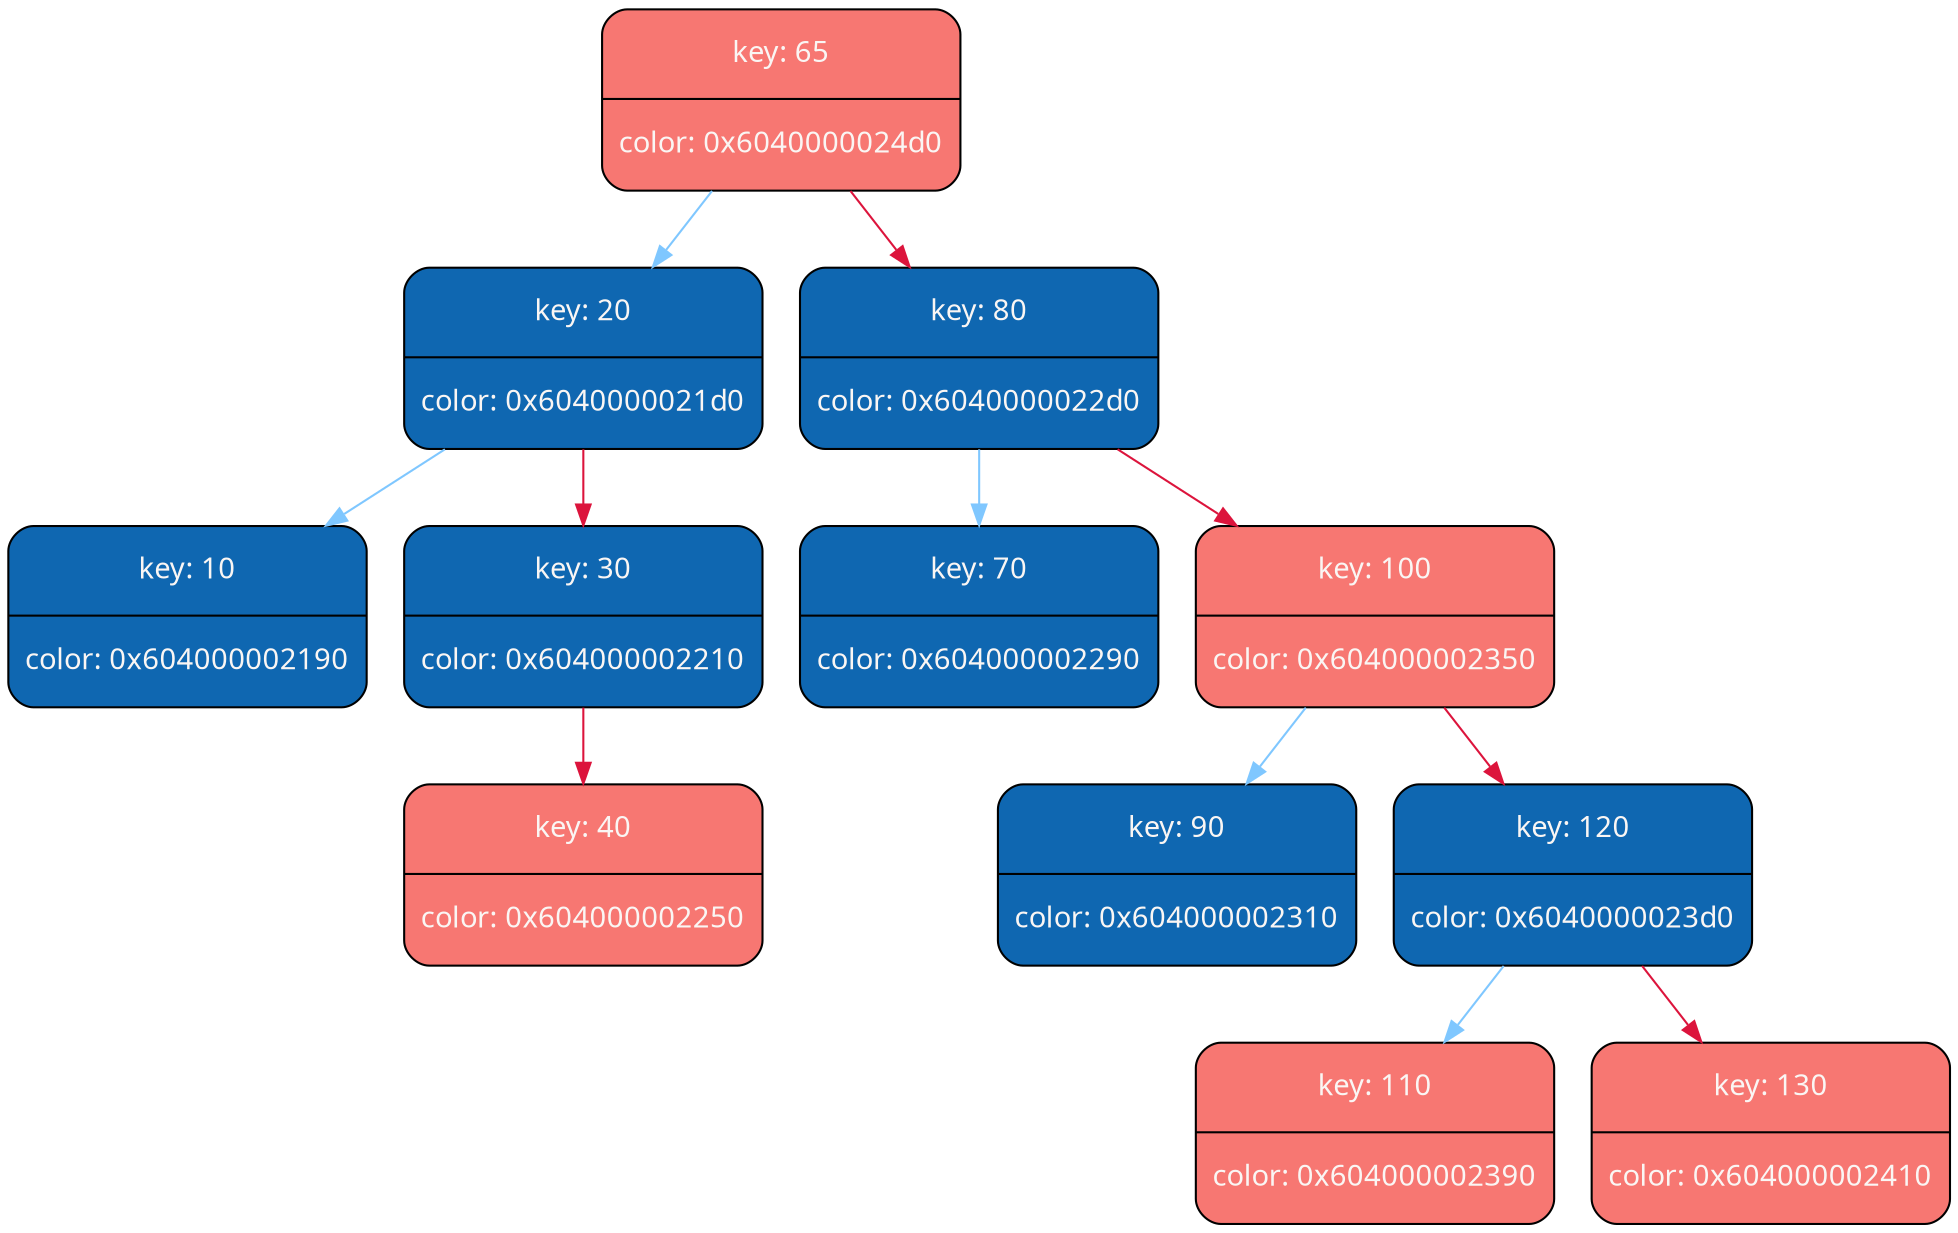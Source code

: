 digraph   
{
rankdir = ""
splines = "true"

node0x6040000024d0 [shape      = "Mrecord", width = 1.1, height = 1.21,  fillcolor   = "#F77772", style = "filled", fontcolor= " #FAF6F4", fontname = "Calibri", color = "1", label = "{key: 65| color: 0x6040000024d0}"]
node0x6040000024d0 -> node0x6040000021d0 [color = "#7FC7FF", style = "", constraint = true, fillcolor = "#7FC7FF",   fontcolor = "", fontname = "Calibri", label = ""];
node0x6040000021d0 [shape      = "Mrecord", width = 1.1, height = 1.21,  fillcolor   = "#0F67B1", style = "filled", fontcolor= " #FAF6F4", fontname = "Calibri", color = "0", label = "{key: 20| color: 0x6040000021d0}"]
node0x6040000021d0 -> node0x604000002190 [color = "#7FC7FF", style = "", constraint = true, fillcolor = "#7FC7FF",   fontcolor = "", fontname = "Calibri", label = ""];
node0x604000002190 [shape      = "Mrecord", width = 1.1, height = 1.21,  fillcolor   = "#0F67B1", style = "filled", fontcolor= " #FAF6F4", fontname = "Calibri", color = "0", label = "{key: 10| color: 0x604000002190}"]
node0x6040000021d0 -> node0x604000002210 [color = "#DC143C", style = "", constraint = true, fillcolor = "#DC143C",   fontcolor = "", fontname = "Calibri", label = ""];
node0x604000002210 [shape      = "Mrecord", width = 1.1, height = 1.21,  fillcolor   = "#0F67B1", style = "filled", fontcolor= " #FAF6F4", fontname = "Calibri", color = "0", label = "{key: 30| color: 0x604000002210}"]
node0x604000002210 -> node0x604000002250 [color = "#DC143C", style = "", constraint = true, fillcolor = "#DC143C",   fontcolor = "", fontname = "Calibri", label = ""];
node0x604000002250 [shape      = "Mrecord", width = 1.1, height = 1.21,  fillcolor   = "#F77772", style = "filled", fontcolor= " #FAF6F4", fontname = "Calibri", color = "1", label = "{key: 40| color: 0x604000002250}"]
node0x6040000024d0 -> node0x6040000022d0 [color = "#DC143C", style = "", constraint = true, fillcolor = "#DC143C",   fontcolor = "", fontname = "Calibri", label = ""];
node0x6040000022d0 [shape      = "Mrecord", width = 1.1, height = 1.21,  fillcolor   = "#0F67B1", style = "filled", fontcolor= " #FAF6F4", fontname = "Calibri", color = "0", label = "{key: 80| color: 0x6040000022d0}"]
node0x6040000022d0 -> node0x604000002290 [color = "#7FC7FF", style = "", constraint = true, fillcolor = "#7FC7FF",   fontcolor = "", fontname = "Calibri", label = ""];
node0x604000002290 [shape      = "Mrecord", width = 1.1, height = 1.21,  fillcolor   = "#0F67B1", style = "filled", fontcolor= " #FAF6F4", fontname = "Calibri", color = "0", label = "{key: 70| color: 0x604000002290}"]
node0x6040000022d0 -> node0x604000002350 [color = "#DC143C", style = "", constraint = true, fillcolor = "#DC143C",   fontcolor = "", fontname = "Calibri", label = ""];
node0x604000002350 [shape      = "Mrecord", width = 1.1, height = 1.21,  fillcolor   = "#F77772", style = "filled", fontcolor= " #FAF6F4", fontname = "Calibri", color = "1", label = "{key: 100| color: 0x604000002350}"]
node0x604000002350 -> node0x604000002310 [color = "#7FC7FF", style = "", constraint = true, fillcolor = "#7FC7FF",   fontcolor = "", fontname = "Calibri", label = ""];
node0x604000002310 [shape      = "Mrecord", width = 1.1, height = 1.21,  fillcolor   = "#0F67B1", style = "filled", fontcolor= " #FAF6F4", fontname = "Calibri", color = "0", label = "{key: 90| color: 0x604000002310}"]
node0x604000002350 -> node0x6040000023d0 [color = "#DC143C", style = "", constraint = true, fillcolor = "#DC143C",   fontcolor = "", fontname = "Calibri", label = ""];
node0x6040000023d0 [shape      = "Mrecord", width = 1.1, height = 1.21,  fillcolor   = "#0F67B1", style = "filled", fontcolor= " #FAF6F4", fontname = "Calibri", color = "0", label = "{key: 120| color: 0x6040000023d0}"]
node0x6040000023d0 -> node0x604000002390 [color = "#7FC7FF", style = "", constraint = true, fillcolor = "#7FC7FF",   fontcolor = "", fontname = "Calibri", label = ""];
node0x604000002390 [shape      = "Mrecord", width = 1.1, height = 1.21,  fillcolor   = "#F77772", style = "filled", fontcolor= " #FAF6F4", fontname = "Calibri", color = "1", label = "{key: 110| color: 0x604000002390}"]
node0x6040000023d0 -> node0x604000002410 [color = "#DC143C", style = "", constraint = true, fillcolor = "#DC143C",   fontcolor = "", fontname = "Calibri", label = ""];
node0x604000002410 [shape      = "Mrecord", width = 1.1, height = 1.21,  fillcolor   = "#F77772", style = "filled", fontcolor= " #FAF6F4", fontname = "Calibri", color = "1", label = "{key: 130| color: 0x604000002410}"]
}
